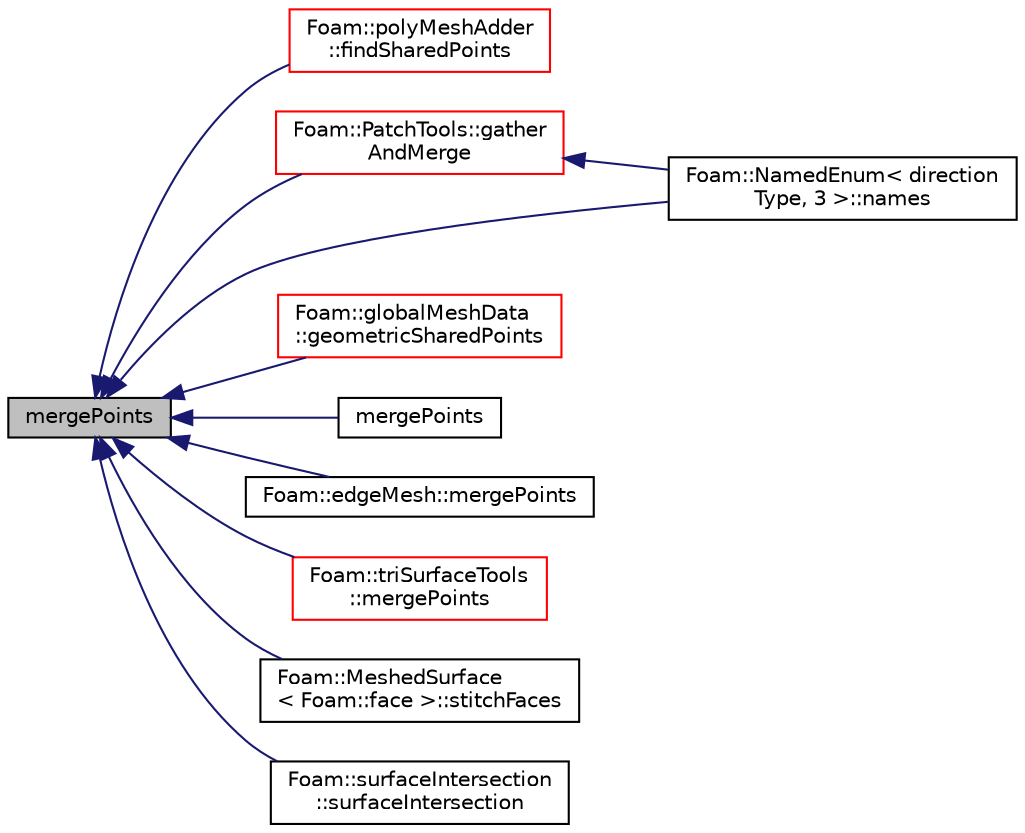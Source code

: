 digraph "mergePoints"
{
  bgcolor="transparent";
  edge [fontname="Helvetica",fontsize="10",labelfontname="Helvetica",labelfontsize="10"];
  node [fontname="Helvetica",fontsize="10",shape=record];
  rankdir="LR";
  Node126396 [label="mergePoints",height=0.2,width=0.4,color="black", fillcolor="grey75", style="filled", fontcolor="black"];
  Node126396 -> Node126397 [dir="back",color="midnightblue",fontsize="10",style="solid",fontname="Helvetica"];
  Node126397 [label="Foam::polyMeshAdder\l::findSharedPoints",height=0.2,width=0.4,color="red",URL="$a22353.html#a635b09647032a29d1e0aad6091b96f47",tooltip="Find topologically and geometrically shared points. "];
  Node126396 -> Node126411 [dir="back",color="midnightblue",fontsize="10",style="solid",fontname="Helvetica"];
  Node126411 [label="Foam::PatchTools::gather\lAndMerge",height=0.2,width=0.4,color="red",URL="$a28681.html#a5bb23f3c6784eb0278a73cd0297be66a",tooltip="Gather points and faces onto master and merge into single patch. "];
  Node126411 -> Node126412 [dir="back",color="midnightblue",fontsize="10",style="solid",fontname="Helvetica"];
  Node126412 [label="Foam::NamedEnum\< direction\lType, 3 \>::names",height=0.2,width=0.4,color="black",URL="$a27113.html#a7350da3a0edd92cd11e6c479c9967dc8"];
  Node126396 -> Node126414 [dir="back",color="midnightblue",fontsize="10",style="solid",fontname="Helvetica"];
  Node126414 [label="Foam::globalMeshData\l::geometricSharedPoints",height=0.2,width=0.4,color="red",URL="$a28485.html#a409137bf10693cd921aed0a5a75fed10",tooltip="Like sharedPoints but keeps cyclic points separate. "];
  Node126396 -> Node126433 [dir="back",color="midnightblue",fontsize="10",style="solid",fontname="Helvetica"];
  Node126433 [label="mergePoints",height=0.2,width=0.4,color="black",URL="$a21851.html#ac8a760f05d4232f3216c3e243bb58649",tooltip="Sorts and merges points. Determines new points. Returns true if anything. "];
  Node126396 -> Node126434 [dir="back",color="midnightblue",fontsize="10",style="solid",fontname="Helvetica"];
  Node126434 [label="Foam::edgeMesh::mergePoints",height=0.2,width=0.4,color="black",URL="$a22517.html#a4a30722df5a19aba38ae123cf2ab30c5",tooltip="Merge common points (points within mergeDist) "];
  Node126396 -> Node126435 [dir="back",color="midnightblue",fontsize="10",style="solid",fontname="Helvetica"];
  Node126435 [label="Foam::triSurfaceTools\l::mergePoints",height=0.2,width=0.4,color="red",URL="$a26673.html#a44799249ec25a8721893cffeffcdec1f",tooltip="Merge points within distance. "];
  Node126396 -> Node126412 [dir="back",color="midnightblue",fontsize="10",style="solid",fontname="Helvetica"];
  Node126396 -> Node126439 [dir="back",color="midnightblue",fontsize="10",style="solid",fontname="Helvetica"];
  Node126439 [label="Foam::MeshedSurface\l\< Foam::face \>::stitchFaces",height=0.2,width=0.4,color="black",URL="$a30833.html#ada64739e841899f3172e20a98843c6ae"];
  Node126396 -> Node126440 [dir="back",color="midnightblue",fontsize="10",style="solid",fontname="Helvetica"];
  Node126440 [label="Foam::surfaceIntersection\l::surfaceIntersection",height=0.2,width=0.4,color="black",URL="$a26637.html#a0227f78e50cd258d5b10a3f1214bea8f",tooltip="Special: intersect surface with itself. Used to check for. "];
}
